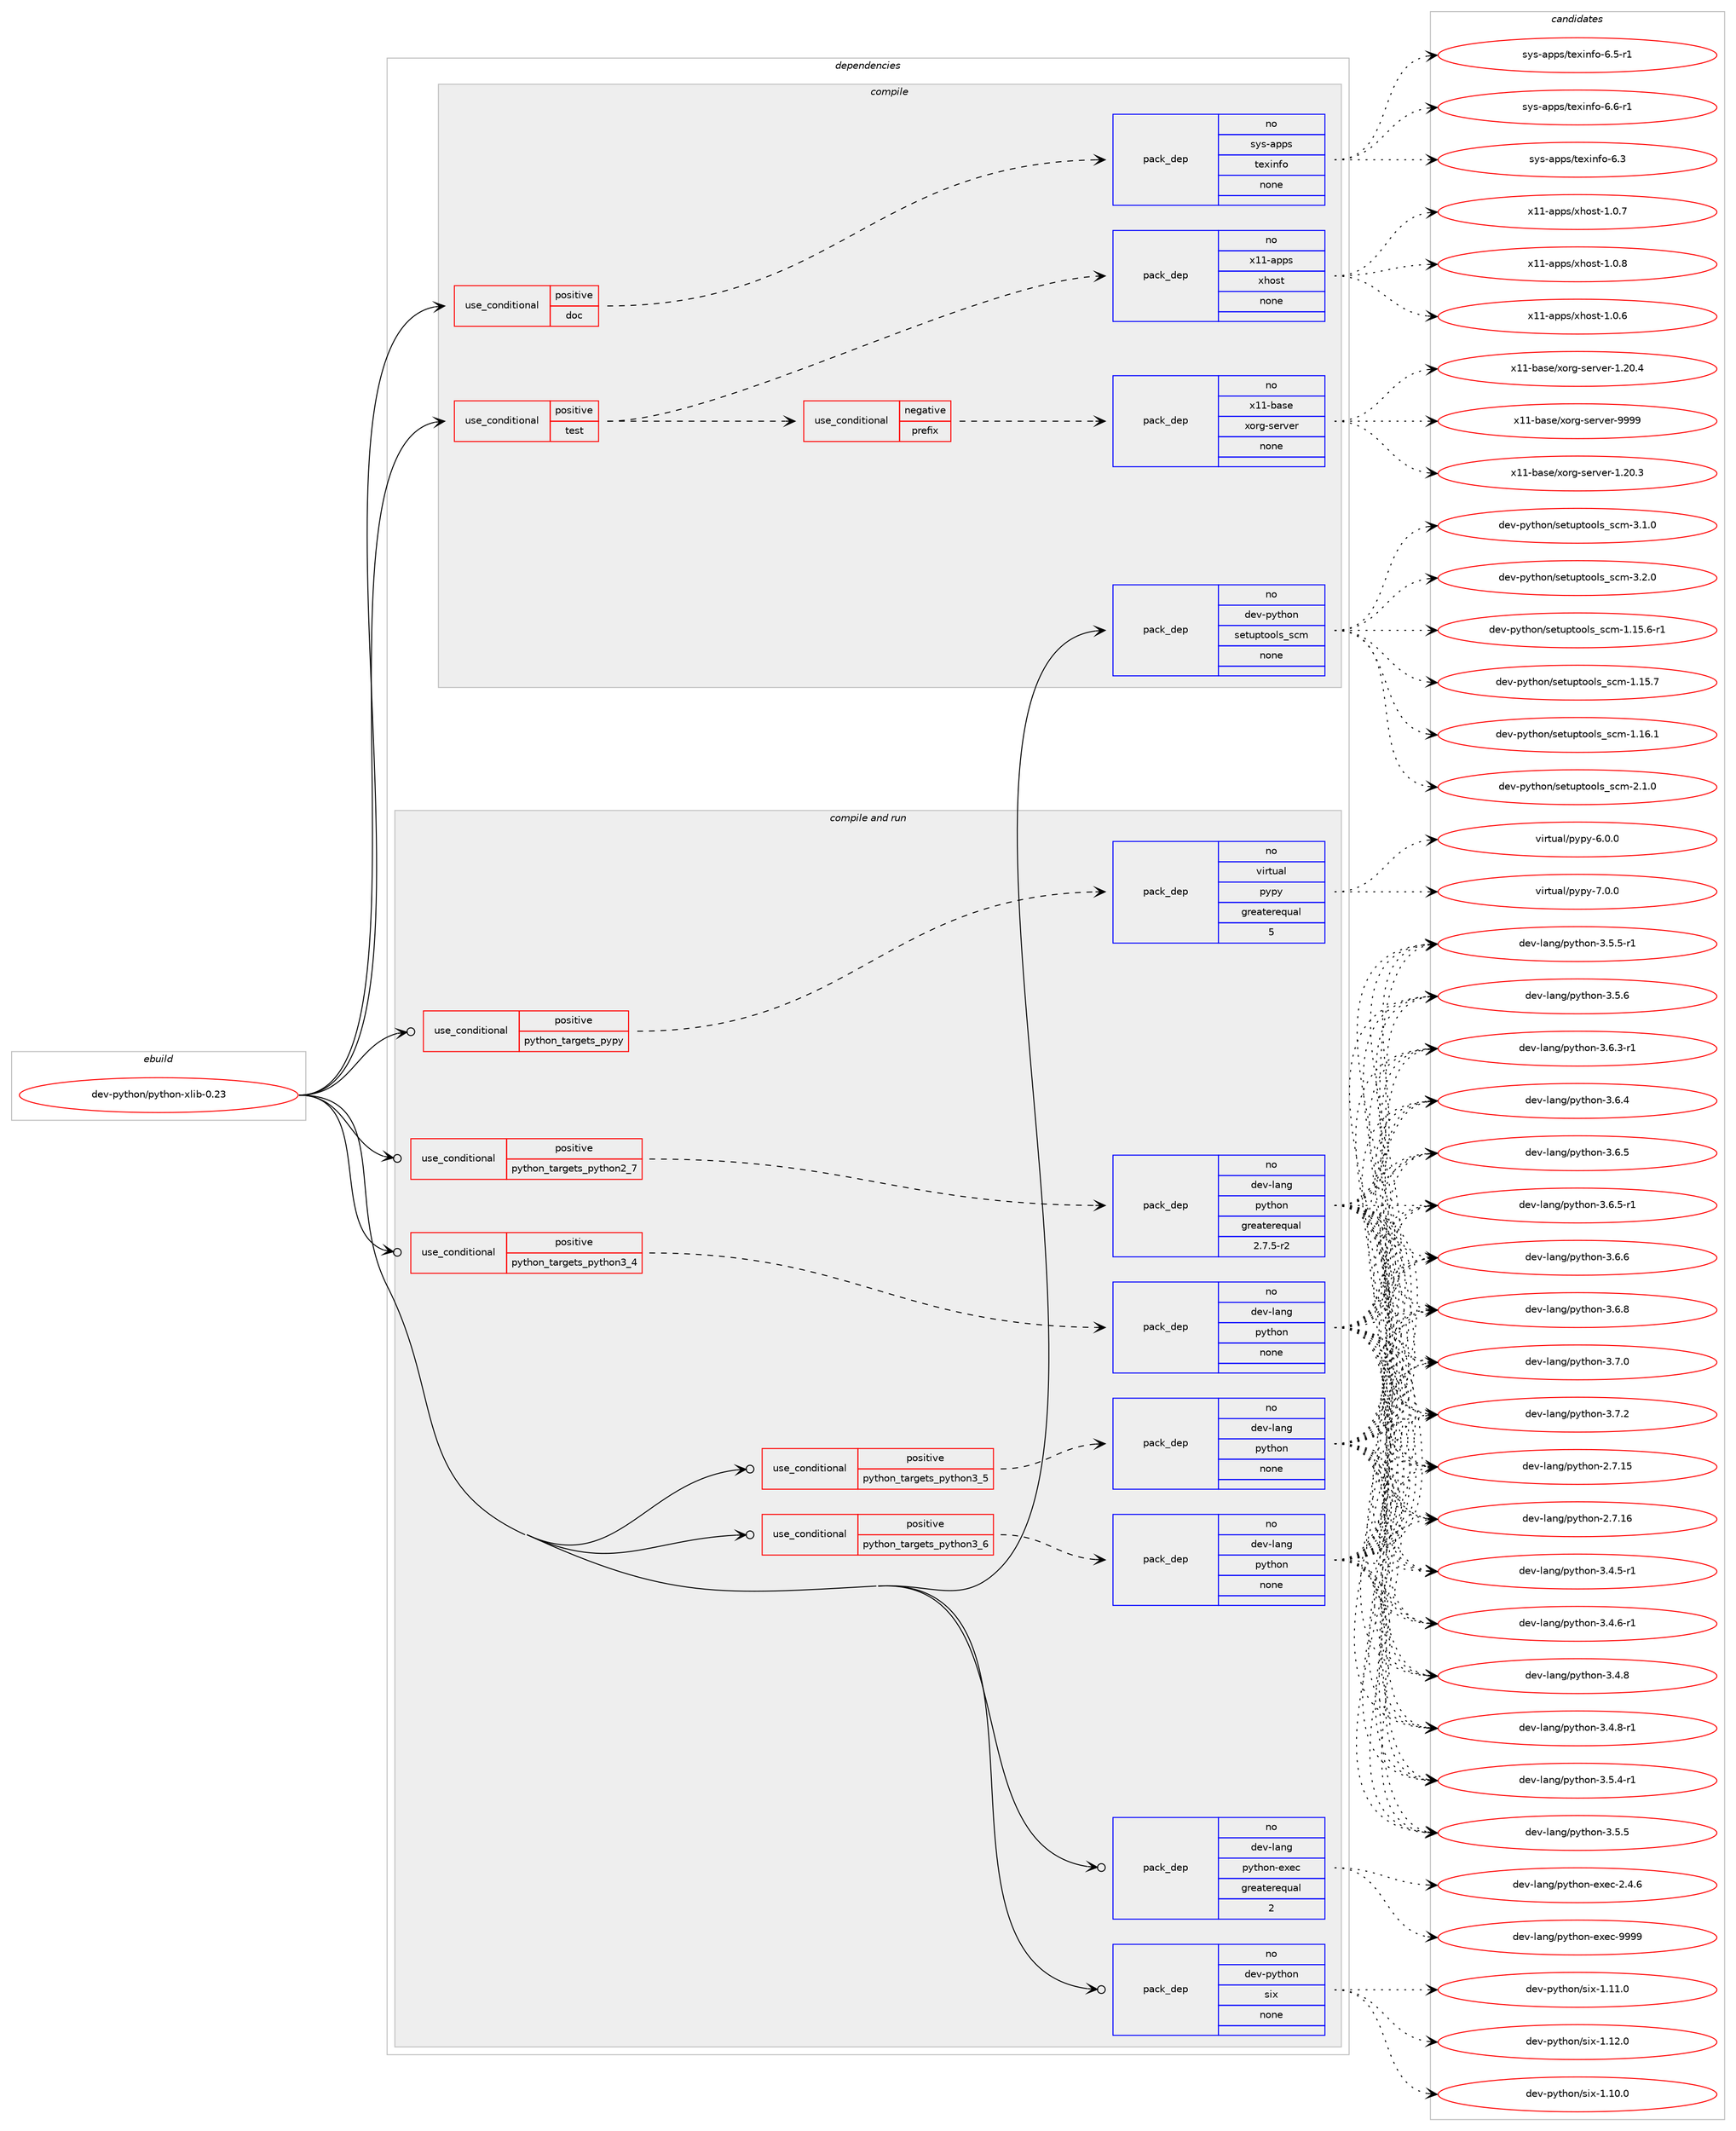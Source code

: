 digraph prolog {

# *************
# Graph options
# *************

newrank=true;
concentrate=true;
compound=true;
graph [rankdir=LR,fontname=Helvetica,fontsize=10,ranksep=1.5];#, ranksep=2.5, nodesep=0.2];
edge  [arrowhead=vee];
node  [fontname=Helvetica,fontsize=10];

# **********
# The ebuild
# **********

subgraph cluster_leftcol {
color=gray;
rank=same;
label=<<i>ebuild</i>>;
id [label="dev-python/python-xlib-0.23", color=red, width=4, href="../dev-python/python-xlib-0.23.svg"];
}

# ****************
# The dependencies
# ****************

subgraph cluster_midcol {
color=gray;
label=<<i>dependencies</i>>;
subgraph cluster_compile {
fillcolor="#eeeeee";
style=filled;
label=<<i>compile</i>>;
subgraph cond383145 {
dependency1437070 [label=<<TABLE BORDER="0" CELLBORDER="1" CELLSPACING="0" CELLPADDING="4"><TR><TD ROWSPAN="3" CELLPADDING="10">use_conditional</TD></TR><TR><TD>positive</TD></TR><TR><TD>doc</TD></TR></TABLE>>, shape=none, color=red];
subgraph pack1030570 {
dependency1437071 [label=<<TABLE BORDER="0" CELLBORDER="1" CELLSPACING="0" CELLPADDING="4" WIDTH="220"><TR><TD ROWSPAN="6" CELLPADDING="30">pack_dep</TD></TR><TR><TD WIDTH="110">no</TD></TR><TR><TD>sys-apps</TD></TR><TR><TD>texinfo</TD></TR><TR><TD>none</TD></TR><TR><TD></TD></TR></TABLE>>, shape=none, color=blue];
}
dependency1437070:e -> dependency1437071:w [weight=20,style="dashed",arrowhead="vee"];
}
id:e -> dependency1437070:w [weight=20,style="solid",arrowhead="vee"];
subgraph cond383146 {
dependency1437072 [label=<<TABLE BORDER="0" CELLBORDER="1" CELLSPACING="0" CELLPADDING="4"><TR><TD ROWSPAN="3" CELLPADDING="10">use_conditional</TD></TR><TR><TD>positive</TD></TR><TR><TD>test</TD></TR></TABLE>>, shape=none, color=red];
subgraph cond383147 {
dependency1437073 [label=<<TABLE BORDER="0" CELLBORDER="1" CELLSPACING="0" CELLPADDING="4"><TR><TD ROWSPAN="3" CELLPADDING="10">use_conditional</TD></TR><TR><TD>negative</TD></TR><TR><TD>prefix</TD></TR></TABLE>>, shape=none, color=red];
subgraph pack1030571 {
dependency1437074 [label=<<TABLE BORDER="0" CELLBORDER="1" CELLSPACING="0" CELLPADDING="4" WIDTH="220"><TR><TD ROWSPAN="6" CELLPADDING="30">pack_dep</TD></TR><TR><TD WIDTH="110">no</TD></TR><TR><TD>x11-base</TD></TR><TR><TD>xorg-server</TD></TR><TR><TD>none</TD></TR><TR><TD></TD></TR></TABLE>>, shape=none, color=blue];
}
dependency1437073:e -> dependency1437074:w [weight=20,style="dashed",arrowhead="vee"];
}
dependency1437072:e -> dependency1437073:w [weight=20,style="dashed",arrowhead="vee"];
subgraph pack1030572 {
dependency1437075 [label=<<TABLE BORDER="0" CELLBORDER="1" CELLSPACING="0" CELLPADDING="4" WIDTH="220"><TR><TD ROWSPAN="6" CELLPADDING="30">pack_dep</TD></TR><TR><TD WIDTH="110">no</TD></TR><TR><TD>x11-apps</TD></TR><TR><TD>xhost</TD></TR><TR><TD>none</TD></TR><TR><TD></TD></TR></TABLE>>, shape=none, color=blue];
}
dependency1437072:e -> dependency1437075:w [weight=20,style="dashed",arrowhead="vee"];
}
id:e -> dependency1437072:w [weight=20,style="solid",arrowhead="vee"];
subgraph pack1030573 {
dependency1437076 [label=<<TABLE BORDER="0" CELLBORDER="1" CELLSPACING="0" CELLPADDING="4" WIDTH="220"><TR><TD ROWSPAN="6" CELLPADDING="30">pack_dep</TD></TR><TR><TD WIDTH="110">no</TD></TR><TR><TD>dev-python</TD></TR><TR><TD>setuptools_scm</TD></TR><TR><TD>none</TD></TR><TR><TD></TD></TR></TABLE>>, shape=none, color=blue];
}
id:e -> dependency1437076:w [weight=20,style="solid",arrowhead="vee"];
}
subgraph cluster_compileandrun {
fillcolor="#eeeeee";
style=filled;
label=<<i>compile and run</i>>;
subgraph cond383148 {
dependency1437077 [label=<<TABLE BORDER="0" CELLBORDER="1" CELLSPACING="0" CELLPADDING="4"><TR><TD ROWSPAN="3" CELLPADDING="10">use_conditional</TD></TR><TR><TD>positive</TD></TR><TR><TD>python_targets_pypy</TD></TR></TABLE>>, shape=none, color=red];
subgraph pack1030574 {
dependency1437078 [label=<<TABLE BORDER="0" CELLBORDER="1" CELLSPACING="0" CELLPADDING="4" WIDTH="220"><TR><TD ROWSPAN="6" CELLPADDING="30">pack_dep</TD></TR><TR><TD WIDTH="110">no</TD></TR><TR><TD>virtual</TD></TR><TR><TD>pypy</TD></TR><TR><TD>greaterequal</TD></TR><TR><TD>5</TD></TR></TABLE>>, shape=none, color=blue];
}
dependency1437077:e -> dependency1437078:w [weight=20,style="dashed",arrowhead="vee"];
}
id:e -> dependency1437077:w [weight=20,style="solid",arrowhead="odotvee"];
subgraph cond383149 {
dependency1437079 [label=<<TABLE BORDER="0" CELLBORDER="1" CELLSPACING="0" CELLPADDING="4"><TR><TD ROWSPAN="3" CELLPADDING="10">use_conditional</TD></TR><TR><TD>positive</TD></TR><TR><TD>python_targets_python2_7</TD></TR></TABLE>>, shape=none, color=red];
subgraph pack1030575 {
dependency1437080 [label=<<TABLE BORDER="0" CELLBORDER="1" CELLSPACING="0" CELLPADDING="4" WIDTH="220"><TR><TD ROWSPAN="6" CELLPADDING="30">pack_dep</TD></TR><TR><TD WIDTH="110">no</TD></TR><TR><TD>dev-lang</TD></TR><TR><TD>python</TD></TR><TR><TD>greaterequal</TD></TR><TR><TD>2.7.5-r2</TD></TR></TABLE>>, shape=none, color=blue];
}
dependency1437079:e -> dependency1437080:w [weight=20,style="dashed",arrowhead="vee"];
}
id:e -> dependency1437079:w [weight=20,style="solid",arrowhead="odotvee"];
subgraph cond383150 {
dependency1437081 [label=<<TABLE BORDER="0" CELLBORDER="1" CELLSPACING="0" CELLPADDING="4"><TR><TD ROWSPAN="3" CELLPADDING="10">use_conditional</TD></TR><TR><TD>positive</TD></TR><TR><TD>python_targets_python3_4</TD></TR></TABLE>>, shape=none, color=red];
subgraph pack1030576 {
dependency1437082 [label=<<TABLE BORDER="0" CELLBORDER="1" CELLSPACING="0" CELLPADDING="4" WIDTH="220"><TR><TD ROWSPAN="6" CELLPADDING="30">pack_dep</TD></TR><TR><TD WIDTH="110">no</TD></TR><TR><TD>dev-lang</TD></TR><TR><TD>python</TD></TR><TR><TD>none</TD></TR><TR><TD></TD></TR></TABLE>>, shape=none, color=blue];
}
dependency1437081:e -> dependency1437082:w [weight=20,style="dashed",arrowhead="vee"];
}
id:e -> dependency1437081:w [weight=20,style="solid",arrowhead="odotvee"];
subgraph cond383151 {
dependency1437083 [label=<<TABLE BORDER="0" CELLBORDER="1" CELLSPACING="0" CELLPADDING="4"><TR><TD ROWSPAN="3" CELLPADDING="10">use_conditional</TD></TR><TR><TD>positive</TD></TR><TR><TD>python_targets_python3_5</TD></TR></TABLE>>, shape=none, color=red];
subgraph pack1030577 {
dependency1437084 [label=<<TABLE BORDER="0" CELLBORDER="1" CELLSPACING="0" CELLPADDING="4" WIDTH="220"><TR><TD ROWSPAN="6" CELLPADDING="30">pack_dep</TD></TR><TR><TD WIDTH="110">no</TD></TR><TR><TD>dev-lang</TD></TR><TR><TD>python</TD></TR><TR><TD>none</TD></TR><TR><TD></TD></TR></TABLE>>, shape=none, color=blue];
}
dependency1437083:e -> dependency1437084:w [weight=20,style="dashed",arrowhead="vee"];
}
id:e -> dependency1437083:w [weight=20,style="solid",arrowhead="odotvee"];
subgraph cond383152 {
dependency1437085 [label=<<TABLE BORDER="0" CELLBORDER="1" CELLSPACING="0" CELLPADDING="4"><TR><TD ROWSPAN="3" CELLPADDING="10">use_conditional</TD></TR><TR><TD>positive</TD></TR><TR><TD>python_targets_python3_6</TD></TR></TABLE>>, shape=none, color=red];
subgraph pack1030578 {
dependency1437086 [label=<<TABLE BORDER="0" CELLBORDER="1" CELLSPACING="0" CELLPADDING="4" WIDTH="220"><TR><TD ROWSPAN="6" CELLPADDING="30">pack_dep</TD></TR><TR><TD WIDTH="110">no</TD></TR><TR><TD>dev-lang</TD></TR><TR><TD>python</TD></TR><TR><TD>none</TD></TR><TR><TD></TD></TR></TABLE>>, shape=none, color=blue];
}
dependency1437085:e -> dependency1437086:w [weight=20,style="dashed",arrowhead="vee"];
}
id:e -> dependency1437085:w [weight=20,style="solid",arrowhead="odotvee"];
subgraph pack1030579 {
dependency1437087 [label=<<TABLE BORDER="0" CELLBORDER="1" CELLSPACING="0" CELLPADDING="4" WIDTH="220"><TR><TD ROWSPAN="6" CELLPADDING="30">pack_dep</TD></TR><TR><TD WIDTH="110">no</TD></TR><TR><TD>dev-lang</TD></TR><TR><TD>python-exec</TD></TR><TR><TD>greaterequal</TD></TR><TR><TD>2</TD></TR></TABLE>>, shape=none, color=blue];
}
id:e -> dependency1437087:w [weight=20,style="solid",arrowhead="odotvee"];
subgraph pack1030580 {
dependency1437088 [label=<<TABLE BORDER="0" CELLBORDER="1" CELLSPACING="0" CELLPADDING="4" WIDTH="220"><TR><TD ROWSPAN="6" CELLPADDING="30">pack_dep</TD></TR><TR><TD WIDTH="110">no</TD></TR><TR><TD>dev-python</TD></TR><TR><TD>six</TD></TR><TR><TD>none</TD></TR><TR><TD></TD></TR></TABLE>>, shape=none, color=blue];
}
id:e -> dependency1437088:w [weight=20,style="solid",arrowhead="odotvee"];
}
subgraph cluster_run {
fillcolor="#eeeeee";
style=filled;
label=<<i>run</i>>;
}
}

# **************
# The candidates
# **************

subgraph cluster_choices {
rank=same;
color=gray;
label=<<i>candidates</i>>;

subgraph choice1030570 {
color=black;
nodesep=1;
choice11512111545971121121154711610112010511010211145544651 [label="sys-apps/texinfo-6.3", color=red, width=4,href="../sys-apps/texinfo-6.3.svg"];
choice115121115459711211211547116101120105110102111455446534511449 [label="sys-apps/texinfo-6.5-r1", color=red, width=4,href="../sys-apps/texinfo-6.5-r1.svg"];
choice115121115459711211211547116101120105110102111455446544511449 [label="sys-apps/texinfo-6.6-r1", color=red, width=4,href="../sys-apps/texinfo-6.6-r1.svg"];
dependency1437071:e -> choice11512111545971121121154711610112010511010211145544651:w [style=dotted,weight="100"];
dependency1437071:e -> choice115121115459711211211547116101120105110102111455446534511449:w [style=dotted,weight="100"];
dependency1437071:e -> choice115121115459711211211547116101120105110102111455446544511449:w [style=dotted,weight="100"];
}
subgraph choice1030571 {
color=black;
nodesep=1;
choice1204949459897115101471201111141034511510111411810111445494650484651 [label="x11-base/xorg-server-1.20.3", color=red, width=4,href="../x11-base/xorg-server-1.20.3.svg"];
choice1204949459897115101471201111141034511510111411810111445494650484652 [label="x11-base/xorg-server-1.20.4", color=red, width=4,href="../x11-base/xorg-server-1.20.4.svg"];
choice120494945989711510147120111114103451151011141181011144557575757 [label="x11-base/xorg-server-9999", color=red, width=4,href="../x11-base/xorg-server-9999.svg"];
dependency1437074:e -> choice1204949459897115101471201111141034511510111411810111445494650484651:w [style=dotted,weight="100"];
dependency1437074:e -> choice1204949459897115101471201111141034511510111411810111445494650484652:w [style=dotted,weight="100"];
dependency1437074:e -> choice120494945989711510147120111114103451151011141181011144557575757:w [style=dotted,weight="100"];
}
subgraph choice1030572 {
color=black;
nodesep=1;
choice1204949459711211211547120104111115116454946484654 [label="x11-apps/xhost-1.0.6", color=red, width=4,href="../x11-apps/xhost-1.0.6.svg"];
choice1204949459711211211547120104111115116454946484655 [label="x11-apps/xhost-1.0.7", color=red, width=4,href="../x11-apps/xhost-1.0.7.svg"];
choice1204949459711211211547120104111115116454946484656 [label="x11-apps/xhost-1.0.8", color=red, width=4,href="../x11-apps/xhost-1.0.8.svg"];
dependency1437075:e -> choice1204949459711211211547120104111115116454946484654:w [style=dotted,weight="100"];
dependency1437075:e -> choice1204949459711211211547120104111115116454946484655:w [style=dotted,weight="100"];
dependency1437075:e -> choice1204949459711211211547120104111115116454946484656:w [style=dotted,weight="100"];
}
subgraph choice1030573 {
color=black;
nodesep=1;
choice10010111845112121116104111110471151011161171121161111111081159511599109454946495346544511449 [label="dev-python/setuptools_scm-1.15.6-r1", color=red, width=4,href="../dev-python/setuptools_scm-1.15.6-r1.svg"];
choice1001011184511212111610411111047115101116117112116111111108115951159910945494649534655 [label="dev-python/setuptools_scm-1.15.7", color=red, width=4,href="../dev-python/setuptools_scm-1.15.7.svg"];
choice1001011184511212111610411111047115101116117112116111111108115951159910945494649544649 [label="dev-python/setuptools_scm-1.16.1", color=red, width=4,href="../dev-python/setuptools_scm-1.16.1.svg"];
choice10010111845112121116104111110471151011161171121161111111081159511599109455046494648 [label="dev-python/setuptools_scm-2.1.0", color=red, width=4,href="../dev-python/setuptools_scm-2.1.0.svg"];
choice10010111845112121116104111110471151011161171121161111111081159511599109455146494648 [label="dev-python/setuptools_scm-3.1.0", color=red, width=4,href="../dev-python/setuptools_scm-3.1.0.svg"];
choice10010111845112121116104111110471151011161171121161111111081159511599109455146504648 [label="dev-python/setuptools_scm-3.2.0", color=red, width=4,href="../dev-python/setuptools_scm-3.2.0.svg"];
dependency1437076:e -> choice10010111845112121116104111110471151011161171121161111111081159511599109454946495346544511449:w [style=dotted,weight="100"];
dependency1437076:e -> choice1001011184511212111610411111047115101116117112116111111108115951159910945494649534655:w [style=dotted,weight="100"];
dependency1437076:e -> choice1001011184511212111610411111047115101116117112116111111108115951159910945494649544649:w [style=dotted,weight="100"];
dependency1437076:e -> choice10010111845112121116104111110471151011161171121161111111081159511599109455046494648:w [style=dotted,weight="100"];
dependency1437076:e -> choice10010111845112121116104111110471151011161171121161111111081159511599109455146494648:w [style=dotted,weight="100"];
dependency1437076:e -> choice10010111845112121116104111110471151011161171121161111111081159511599109455146504648:w [style=dotted,weight="100"];
}
subgraph choice1030574 {
color=black;
nodesep=1;
choice1181051141161179710847112121112121455446484648 [label="virtual/pypy-6.0.0", color=red, width=4,href="../virtual/pypy-6.0.0.svg"];
choice1181051141161179710847112121112121455546484648 [label="virtual/pypy-7.0.0", color=red, width=4,href="../virtual/pypy-7.0.0.svg"];
dependency1437078:e -> choice1181051141161179710847112121112121455446484648:w [style=dotted,weight="100"];
dependency1437078:e -> choice1181051141161179710847112121112121455546484648:w [style=dotted,weight="100"];
}
subgraph choice1030575 {
color=black;
nodesep=1;
choice10010111845108971101034711212111610411111045504655464953 [label="dev-lang/python-2.7.15", color=red, width=4,href="../dev-lang/python-2.7.15.svg"];
choice10010111845108971101034711212111610411111045504655464954 [label="dev-lang/python-2.7.16", color=red, width=4,href="../dev-lang/python-2.7.16.svg"];
choice1001011184510897110103471121211161041111104551465246534511449 [label="dev-lang/python-3.4.5-r1", color=red, width=4,href="../dev-lang/python-3.4.5-r1.svg"];
choice1001011184510897110103471121211161041111104551465246544511449 [label="dev-lang/python-3.4.6-r1", color=red, width=4,href="../dev-lang/python-3.4.6-r1.svg"];
choice100101118451089711010347112121116104111110455146524656 [label="dev-lang/python-3.4.8", color=red, width=4,href="../dev-lang/python-3.4.8.svg"];
choice1001011184510897110103471121211161041111104551465246564511449 [label="dev-lang/python-3.4.8-r1", color=red, width=4,href="../dev-lang/python-3.4.8-r1.svg"];
choice1001011184510897110103471121211161041111104551465346524511449 [label="dev-lang/python-3.5.4-r1", color=red, width=4,href="../dev-lang/python-3.5.4-r1.svg"];
choice100101118451089711010347112121116104111110455146534653 [label="dev-lang/python-3.5.5", color=red, width=4,href="../dev-lang/python-3.5.5.svg"];
choice1001011184510897110103471121211161041111104551465346534511449 [label="dev-lang/python-3.5.5-r1", color=red, width=4,href="../dev-lang/python-3.5.5-r1.svg"];
choice100101118451089711010347112121116104111110455146534654 [label="dev-lang/python-3.5.6", color=red, width=4,href="../dev-lang/python-3.5.6.svg"];
choice1001011184510897110103471121211161041111104551465446514511449 [label="dev-lang/python-3.6.3-r1", color=red, width=4,href="../dev-lang/python-3.6.3-r1.svg"];
choice100101118451089711010347112121116104111110455146544652 [label="dev-lang/python-3.6.4", color=red, width=4,href="../dev-lang/python-3.6.4.svg"];
choice100101118451089711010347112121116104111110455146544653 [label="dev-lang/python-3.6.5", color=red, width=4,href="../dev-lang/python-3.6.5.svg"];
choice1001011184510897110103471121211161041111104551465446534511449 [label="dev-lang/python-3.6.5-r1", color=red, width=4,href="../dev-lang/python-3.6.5-r1.svg"];
choice100101118451089711010347112121116104111110455146544654 [label="dev-lang/python-3.6.6", color=red, width=4,href="../dev-lang/python-3.6.6.svg"];
choice100101118451089711010347112121116104111110455146544656 [label="dev-lang/python-3.6.8", color=red, width=4,href="../dev-lang/python-3.6.8.svg"];
choice100101118451089711010347112121116104111110455146554648 [label="dev-lang/python-3.7.0", color=red, width=4,href="../dev-lang/python-3.7.0.svg"];
choice100101118451089711010347112121116104111110455146554650 [label="dev-lang/python-3.7.2", color=red, width=4,href="../dev-lang/python-3.7.2.svg"];
dependency1437080:e -> choice10010111845108971101034711212111610411111045504655464953:w [style=dotted,weight="100"];
dependency1437080:e -> choice10010111845108971101034711212111610411111045504655464954:w [style=dotted,weight="100"];
dependency1437080:e -> choice1001011184510897110103471121211161041111104551465246534511449:w [style=dotted,weight="100"];
dependency1437080:e -> choice1001011184510897110103471121211161041111104551465246544511449:w [style=dotted,weight="100"];
dependency1437080:e -> choice100101118451089711010347112121116104111110455146524656:w [style=dotted,weight="100"];
dependency1437080:e -> choice1001011184510897110103471121211161041111104551465246564511449:w [style=dotted,weight="100"];
dependency1437080:e -> choice1001011184510897110103471121211161041111104551465346524511449:w [style=dotted,weight="100"];
dependency1437080:e -> choice100101118451089711010347112121116104111110455146534653:w [style=dotted,weight="100"];
dependency1437080:e -> choice1001011184510897110103471121211161041111104551465346534511449:w [style=dotted,weight="100"];
dependency1437080:e -> choice100101118451089711010347112121116104111110455146534654:w [style=dotted,weight="100"];
dependency1437080:e -> choice1001011184510897110103471121211161041111104551465446514511449:w [style=dotted,weight="100"];
dependency1437080:e -> choice100101118451089711010347112121116104111110455146544652:w [style=dotted,weight="100"];
dependency1437080:e -> choice100101118451089711010347112121116104111110455146544653:w [style=dotted,weight="100"];
dependency1437080:e -> choice1001011184510897110103471121211161041111104551465446534511449:w [style=dotted,weight="100"];
dependency1437080:e -> choice100101118451089711010347112121116104111110455146544654:w [style=dotted,weight="100"];
dependency1437080:e -> choice100101118451089711010347112121116104111110455146544656:w [style=dotted,weight="100"];
dependency1437080:e -> choice100101118451089711010347112121116104111110455146554648:w [style=dotted,weight="100"];
dependency1437080:e -> choice100101118451089711010347112121116104111110455146554650:w [style=dotted,weight="100"];
}
subgraph choice1030576 {
color=black;
nodesep=1;
choice10010111845108971101034711212111610411111045504655464953 [label="dev-lang/python-2.7.15", color=red, width=4,href="../dev-lang/python-2.7.15.svg"];
choice10010111845108971101034711212111610411111045504655464954 [label="dev-lang/python-2.7.16", color=red, width=4,href="../dev-lang/python-2.7.16.svg"];
choice1001011184510897110103471121211161041111104551465246534511449 [label="dev-lang/python-3.4.5-r1", color=red, width=4,href="../dev-lang/python-3.4.5-r1.svg"];
choice1001011184510897110103471121211161041111104551465246544511449 [label="dev-lang/python-3.4.6-r1", color=red, width=4,href="../dev-lang/python-3.4.6-r1.svg"];
choice100101118451089711010347112121116104111110455146524656 [label="dev-lang/python-3.4.8", color=red, width=4,href="../dev-lang/python-3.4.8.svg"];
choice1001011184510897110103471121211161041111104551465246564511449 [label="dev-lang/python-3.4.8-r1", color=red, width=4,href="../dev-lang/python-3.4.8-r1.svg"];
choice1001011184510897110103471121211161041111104551465346524511449 [label="dev-lang/python-3.5.4-r1", color=red, width=4,href="../dev-lang/python-3.5.4-r1.svg"];
choice100101118451089711010347112121116104111110455146534653 [label="dev-lang/python-3.5.5", color=red, width=4,href="../dev-lang/python-3.5.5.svg"];
choice1001011184510897110103471121211161041111104551465346534511449 [label="dev-lang/python-3.5.5-r1", color=red, width=4,href="../dev-lang/python-3.5.5-r1.svg"];
choice100101118451089711010347112121116104111110455146534654 [label="dev-lang/python-3.5.6", color=red, width=4,href="../dev-lang/python-3.5.6.svg"];
choice1001011184510897110103471121211161041111104551465446514511449 [label="dev-lang/python-3.6.3-r1", color=red, width=4,href="../dev-lang/python-3.6.3-r1.svg"];
choice100101118451089711010347112121116104111110455146544652 [label="dev-lang/python-3.6.4", color=red, width=4,href="../dev-lang/python-3.6.4.svg"];
choice100101118451089711010347112121116104111110455146544653 [label="dev-lang/python-3.6.5", color=red, width=4,href="../dev-lang/python-3.6.5.svg"];
choice1001011184510897110103471121211161041111104551465446534511449 [label="dev-lang/python-3.6.5-r1", color=red, width=4,href="../dev-lang/python-3.6.5-r1.svg"];
choice100101118451089711010347112121116104111110455146544654 [label="dev-lang/python-3.6.6", color=red, width=4,href="../dev-lang/python-3.6.6.svg"];
choice100101118451089711010347112121116104111110455146544656 [label="dev-lang/python-3.6.8", color=red, width=4,href="../dev-lang/python-3.6.8.svg"];
choice100101118451089711010347112121116104111110455146554648 [label="dev-lang/python-3.7.0", color=red, width=4,href="../dev-lang/python-3.7.0.svg"];
choice100101118451089711010347112121116104111110455146554650 [label="dev-lang/python-3.7.2", color=red, width=4,href="../dev-lang/python-3.7.2.svg"];
dependency1437082:e -> choice10010111845108971101034711212111610411111045504655464953:w [style=dotted,weight="100"];
dependency1437082:e -> choice10010111845108971101034711212111610411111045504655464954:w [style=dotted,weight="100"];
dependency1437082:e -> choice1001011184510897110103471121211161041111104551465246534511449:w [style=dotted,weight="100"];
dependency1437082:e -> choice1001011184510897110103471121211161041111104551465246544511449:w [style=dotted,weight="100"];
dependency1437082:e -> choice100101118451089711010347112121116104111110455146524656:w [style=dotted,weight="100"];
dependency1437082:e -> choice1001011184510897110103471121211161041111104551465246564511449:w [style=dotted,weight="100"];
dependency1437082:e -> choice1001011184510897110103471121211161041111104551465346524511449:w [style=dotted,weight="100"];
dependency1437082:e -> choice100101118451089711010347112121116104111110455146534653:w [style=dotted,weight="100"];
dependency1437082:e -> choice1001011184510897110103471121211161041111104551465346534511449:w [style=dotted,weight="100"];
dependency1437082:e -> choice100101118451089711010347112121116104111110455146534654:w [style=dotted,weight="100"];
dependency1437082:e -> choice1001011184510897110103471121211161041111104551465446514511449:w [style=dotted,weight="100"];
dependency1437082:e -> choice100101118451089711010347112121116104111110455146544652:w [style=dotted,weight="100"];
dependency1437082:e -> choice100101118451089711010347112121116104111110455146544653:w [style=dotted,weight="100"];
dependency1437082:e -> choice1001011184510897110103471121211161041111104551465446534511449:w [style=dotted,weight="100"];
dependency1437082:e -> choice100101118451089711010347112121116104111110455146544654:w [style=dotted,weight="100"];
dependency1437082:e -> choice100101118451089711010347112121116104111110455146544656:w [style=dotted,weight="100"];
dependency1437082:e -> choice100101118451089711010347112121116104111110455146554648:w [style=dotted,weight="100"];
dependency1437082:e -> choice100101118451089711010347112121116104111110455146554650:w [style=dotted,weight="100"];
}
subgraph choice1030577 {
color=black;
nodesep=1;
choice10010111845108971101034711212111610411111045504655464953 [label="dev-lang/python-2.7.15", color=red, width=4,href="../dev-lang/python-2.7.15.svg"];
choice10010111845108971101034711212111610411111045504655464954 [label="dev-lang/python-2.7.16", color=red, width=4,href="../dev-lang/python-2.7.16.svg"];
choice1001011184510897110103471121211161041111104551465246534511449 [label="dev-lang/python-3.4.5-r1", color=red, width=4,href="../dev-lang/python-3.4.5-r1.svg"];
choice1001011184510897110103471121211161041111104551465246544511449 [label="dev-lang/python-3.4.6-r1", color=red, width=4,href="../dev-lang/python-3.4.6-r1.svg"];
choice100101118451089711010347112121116104111110455146524656 [label="dev-lang/python-3.4.8", color=red, width=4,href="../dev-lang/python-3.4.8.svg"];
choice1001011184510897110103471121211161041111104551465246564511449 [label="dev-lang/python-3.4.8-r1", color=red, width=4,href="../dev-lang/python-3.4.8-r1.svg"];
choice1001011184510897110103471121211161041111104551465346524511449 [label="dev-lang/python-3.5.4-r1", color=red, width=4,href="../dev-lang/python-3.5.4-r1.svg"];
choice100101118451089711010347112121116104111110455146534653 [label="dev-lang/python-3.5.5", color=red, width=4,href="../dev-lang/python-3.5.5.svg"];
choice1001011184510897110103471121211161041111104551465346534511449 [label="dev-lang/python-3.5.5-r1", color=red, width=4,href="../dev-lang/python-3.5.5-r1.svg"];
choice100101118451089711010347112121116104111110455146534654 [label="dev-lang/python-3.5.6", color=red, width=4,href="../dev-lang/python-3.5.6.svg"];
choice1001011184510897110103471121211161041111104551465446514511449 [label="dev-lang/python-3.6.3-r1", color=red, width=4,href="../dev-lang/python-3.6.3-r1.svg"];
choice100101118451089711010347112121116104111110455146544652 [label="dev-lang/python-3.6.4", color=red, width=4,href="../dev-lang/python-3.6.4.svg"];
choice100101118451089711010347112121116104111110455146544653 [label="dev-lang/python-3.6.5", color=red, width=4,href="../dev-lang/python-3.6.5.svg"];
choice1001011184510897110103471121211161041111104551465446534511449 [label="dev-lang/python-3.6.5-r1", color=red, width=4,href="../dev-lang/python-3.6.5-r1.svg"];
choice100101118451089711010347112121116104111110455146544654 [label="dev-lang/python-3.6.6", color=red, width=4,href="../dev-lang/python-3.6.6.svg"];
choice100101118451089711010347112121116104111110455146544656 [label="dev-lang/python-3.6.8", color=red, width=4,href="../dev-lang/python-3.6.8.svg"];
choice100101118451089711010347112121116104111110455146554648 [label="dev-lang/python-3.7.0", color=red, width=4,href="../dev-lang/python-3.7.0.svg"];
choice100101118451089711010347112121116104111110455146554650 [label="dev-lang/python-3.7.2", color=red, width=4,href="../dev-lang/python-3.7.2.svg"];
dependency1437084:e -> choice10010111845108971101034711212111610411111045504655464953:w [style=dotted,weight="100"];
dependency1437084:e -> choice10010111845108971101034711212111610411111045504655464954:w [style=dotted,weight="100"];
dependency1437084:e -> choice1001011184510897110103471121211161041111104551465246534511449:w [style=dotted,weight="100"];
dependency1437084:e -> choice1001011184510897110103471121211161041111104551465246544511449:w [style=dotted,weight="100"];
dependency1437084:e -> choice100101118451089711010347112121116104111110455146524656:w [style=dotted,weight="100"];
dependency1437084:e -> choice1001011184510897110103471121211161041111104551465246564511449:w [style=dotted,weight="100"];
dependency1437084:e -> choice1001011184510897110103471121211161041111104551465346524511449:w [style=dotted,weight="100"];
dependency1437084:e -> choice100101118451089711010347112121116104111110455146534653:w [style=dotted,weight="100"];
dependency1437084:e -> choice1001011184510897110103471121211161041111104551465346534511449:w [style=dotted,weight="100"];
dependency1437084:e -> choice100101118451089711010347112121116104111110455146534654:w [style=dotted,weight="100"];
dependency1437084:e -> choice1001011184510897110103471121211161041111104551465446514511449:w [style=dotted,weight="100"];
dependency1437084:e -> choice100101118451089711010347112121116104111110455146544652:w [style=dotted,weight="100"];
dependency1437084:e -> choice100101118451089711010347112121116104111110455146544653:w [style=dotted,weight="100"];
dependency1437084:e -> choice1001011184510897110103471121211161041111104551465446534511449:w [style=dotted,weight="100"];
dependency1437084:e -> choice100101118451089711010347112121116104111110455146544654:w [style=dotted,weight="100"];
dependency1437084:e -> choice100101118451089711010347112121116104111110455146544656:w [style=dotted,weight="100"];
dependency1437084:e -> choice100101118451089711010347112121116104111110455146554648:w [style=dotted,weight="100"];
dependency1437084:e -> choice100101118451089711010347112121116104111110455146554650:w [style=dotted,weight="100"];
}
subgraph choice1030578 {
color=black;
nodesep=1;
choice10010111845108971101034711212111610411111045504655464953 [label="dev-lang/python-2.7.15", color=red, width=4,href="../dev-lang/python-2.7.15.svg"];
choice10010111845108971101034711212111610411111045504655464954 [label="dev-lang/python-2.7.16", color=red, width=4,href="../dev-lang/python-2.7.16.svg"];
choice1001011184510897110103471121211161041111104551465246534511449 [label="dev-lang/python-3.4.5-r1", color=red, width=4,href="../dev-lang/python-3.4.5-r1.svg"];
choice1001011184510897110103471121211161041111104551465246544511449 [label="dev-lang/python-3.4.6-r1", color=red, width=4,href="../dev-lang/python-3.4.6-r1.svg"];
choice100101118451089711010347112121116104111110455146524656 [label="dev-lang/python-3.4.8", color=red, width=4,href="../dev-lang/python-3.4.8.svg"];
choice1001011184510897110103471121211161041111104551465246564511449 [label="dev-lang/python-3.4.8-r1", color=red, width=4,href="../dev-lang/python-3.4.8-r1.svg"];
choice1001011184510897110103471121211161041111104551465346524511449 [label="dev-lang/python-3.5.4-r1", color=red, width=4,href="../dev-lang/python-3.5.4-r1.svg"];
choice100101118451089711010347112121116104111110455146534653 [label="dev-lang/python-3.5.5", color=red, width=4,href="../dev-lang/python-3.5.5.svg"];
choice1001011184510897110103471121211161041111104551465346534511449 [label="dev-lang/python-3.5.5-r1", color=red, width=4,href="../dev-lang/python-3.5.5-r1.svg"];
choice100101118451089711010347112121116104111110455146534654 [label="dev-lang/python-3.5.6", color=red, width=4,href="../dev-lang/python-3.5.6.svg"];
choice1001011184510897110103471121211161041111104551465446514511449 [label="dev-lang/python-3.6.3-r1", color=red, width=4,href="../dev-lang/python-3.6.3-r1.svg"];
choice100101118451089711010347112121116104111110455146544652 [label="dev-lang/python-3.6.4", color=red, width=4,href="../dev-lang/python-3.6.4.svg"];
choice100101118451089711010347112121116104111110455146544653 [label="dev-lang/python-3.6.5", color=red, width=4,href="../dev-lang/python-3.6.5.svg"];
choice1001011184510897110103471121211161041111104551465446534511449 [label="dev-lang/python-3.6.5-r1", color=red, width=4,href="../dev-lang/python-3.6.5-r1.svg"];
choice100101118451089711010347112121116104111110455146544654 [label="dev-lang/python-3.6.6", color=red, width=4,href="../dev-lang/python-3.6.6.svg"];
choice100101118451089711010347112121116104111110455146544656 [label="dev-lang/python-3.6.8", color=red, width=4,href="../dev-lang/python-3.6.8.svg"];
choice100101118451089711010347112121116104111110455146554648 [label="dev-lang/python-3.7.0", color=red, width=4,href="../dev-lang/python-3.7.0.svg"];
choice100101118451089711010347112121116104111110455146554650 [label="dev-lang/python-3.7.2", color=red, width=4,href="../dev-lang/python-3.7.2.svg"];
dependency1437086:e -> choice10010111845108971101034711212111610411111045504655464953:w [style=dotted,weight="100"];
dependency1437086:e -> choice10010111845108971101034711212111610411111045504655464954:w [style=dotted,weight="100"];
dependency1437086:e -> choice1001011184510897110103471121211161041111104551465246534511449:w [style=dotted,weight="100"];
dependency1437086:e -> choice1001011184510897110103471121211161041111104551465246544511449:w [style=dotted,weight="100"];
dependency1437086:e -> choice100101118451089711010347112121116104111110455146524656:w [style=dotted,weight="100"];
dependency1437086:e -> choice1001011184510897110103471121211161041111104551465246564511449:w [style=dotted,weight="100"];
dependency1437086:e -> choice1001011184510897110103471121211161041111104551465346524511449:w [style=dotted,weight="100"];
dependency1437086:e -> choice100101118451089711010347112121116104111110455146534653:w [style=dotted,weight="100"];
dependency1437086:e -> choice1001011184510897110103471121211161041111104551465346534511449:w [style=dotted,weight="100"];
dependency1437086:e -> choice100101118451089711010347112121116104111110455146534654:w [style=dotted,weight="100"];
dependency1437086:e -> choice1001011184510897110103471121211161041111104551465446514511449:w [style=dotted,weight="100"];
dependency1437086:e -> choice100101118451089711010347112121116104111110455146544652:w [style=dotted,weight="100"];
dependency1437086:e -> choice100101118451089711010347112121116104111110455146544653:w [style=dotted,weight="100"];
dependency1437086:e -> choice1001011184510897110103471121211161041111104551465446534511449:w [style=dotted,weight="100"];
dependency1437086:e -> choice100101118451089711010347112121116104111110455146544654:w [style=dotted,weight="100"];
dependency1437086:e -> choice100101118451089711010347112121116104111110455146544656:w [style=dotted,weight="100"];
dependency1437086:e -> choice100101118451089711010347112121116104111110455146554648:w [style=dotted,weight="100"];
dependency1437086:e -> choice100101118451089711010347112121116104111110455146554650:w [style=dotted,weight="100"];
}
subgraph choice1030579 {
color=black;
nodesep=1;
choice1001011184510897110103471121211161041111104510112010199455046524654 [label="dev-lang/python-exec-2.4.6", color=red, width=4,href="../dev-lang/python-exec-2.4.6.svg"];
choice10010111845108971101034711212111610411111045101120101994557575757 [label="dev-lang/python-exec-9999", color=red, width=4,href="../dev-lang/python-exec-9999.svg"];
dependency1437087:e -> choice1001011184510897110103471121211161041111104510112010199455046524654:w [style=dotted,weight="100"];
dependency1437087:e -> choice10010111845108971101034711212111610411111045101120101994557575757:w [style=dotted,weight="100"];
}
subgraph choice1030580 {
color=black;
nodesep=1;
choice100101118451121211161041111104711510512045494649484648 [label="dev-python/six-1.10.0", color=red, width=4,href="../dev-python/six-1.10.0.svg"];
choice100101118451121211161041111104711510512045494649494648 [label="dev-python/six-1.11.0", color=red, width=4,href="../dev-python/six-1.11.0.svg"];
choice100101118451121211161041111104711510512045494649504648 [label="dev-python/six-1.12.0", color=red, width=4,href="../dev-python/six-1.12.0.svg"];
dependency1437088:e -> choice100101118451121211161041111104711510512045494649484648:w [style=dotted,weight="100"];
dependency1437088:e -> choice100101118451121211161041111104711510512045494649494648:w [style=dotted,weight="100"];
dependency1437088:e -> choice100101118451121211161041111104711510512045494649504648:w [style=dotted,weight="100"];
}
}

}
